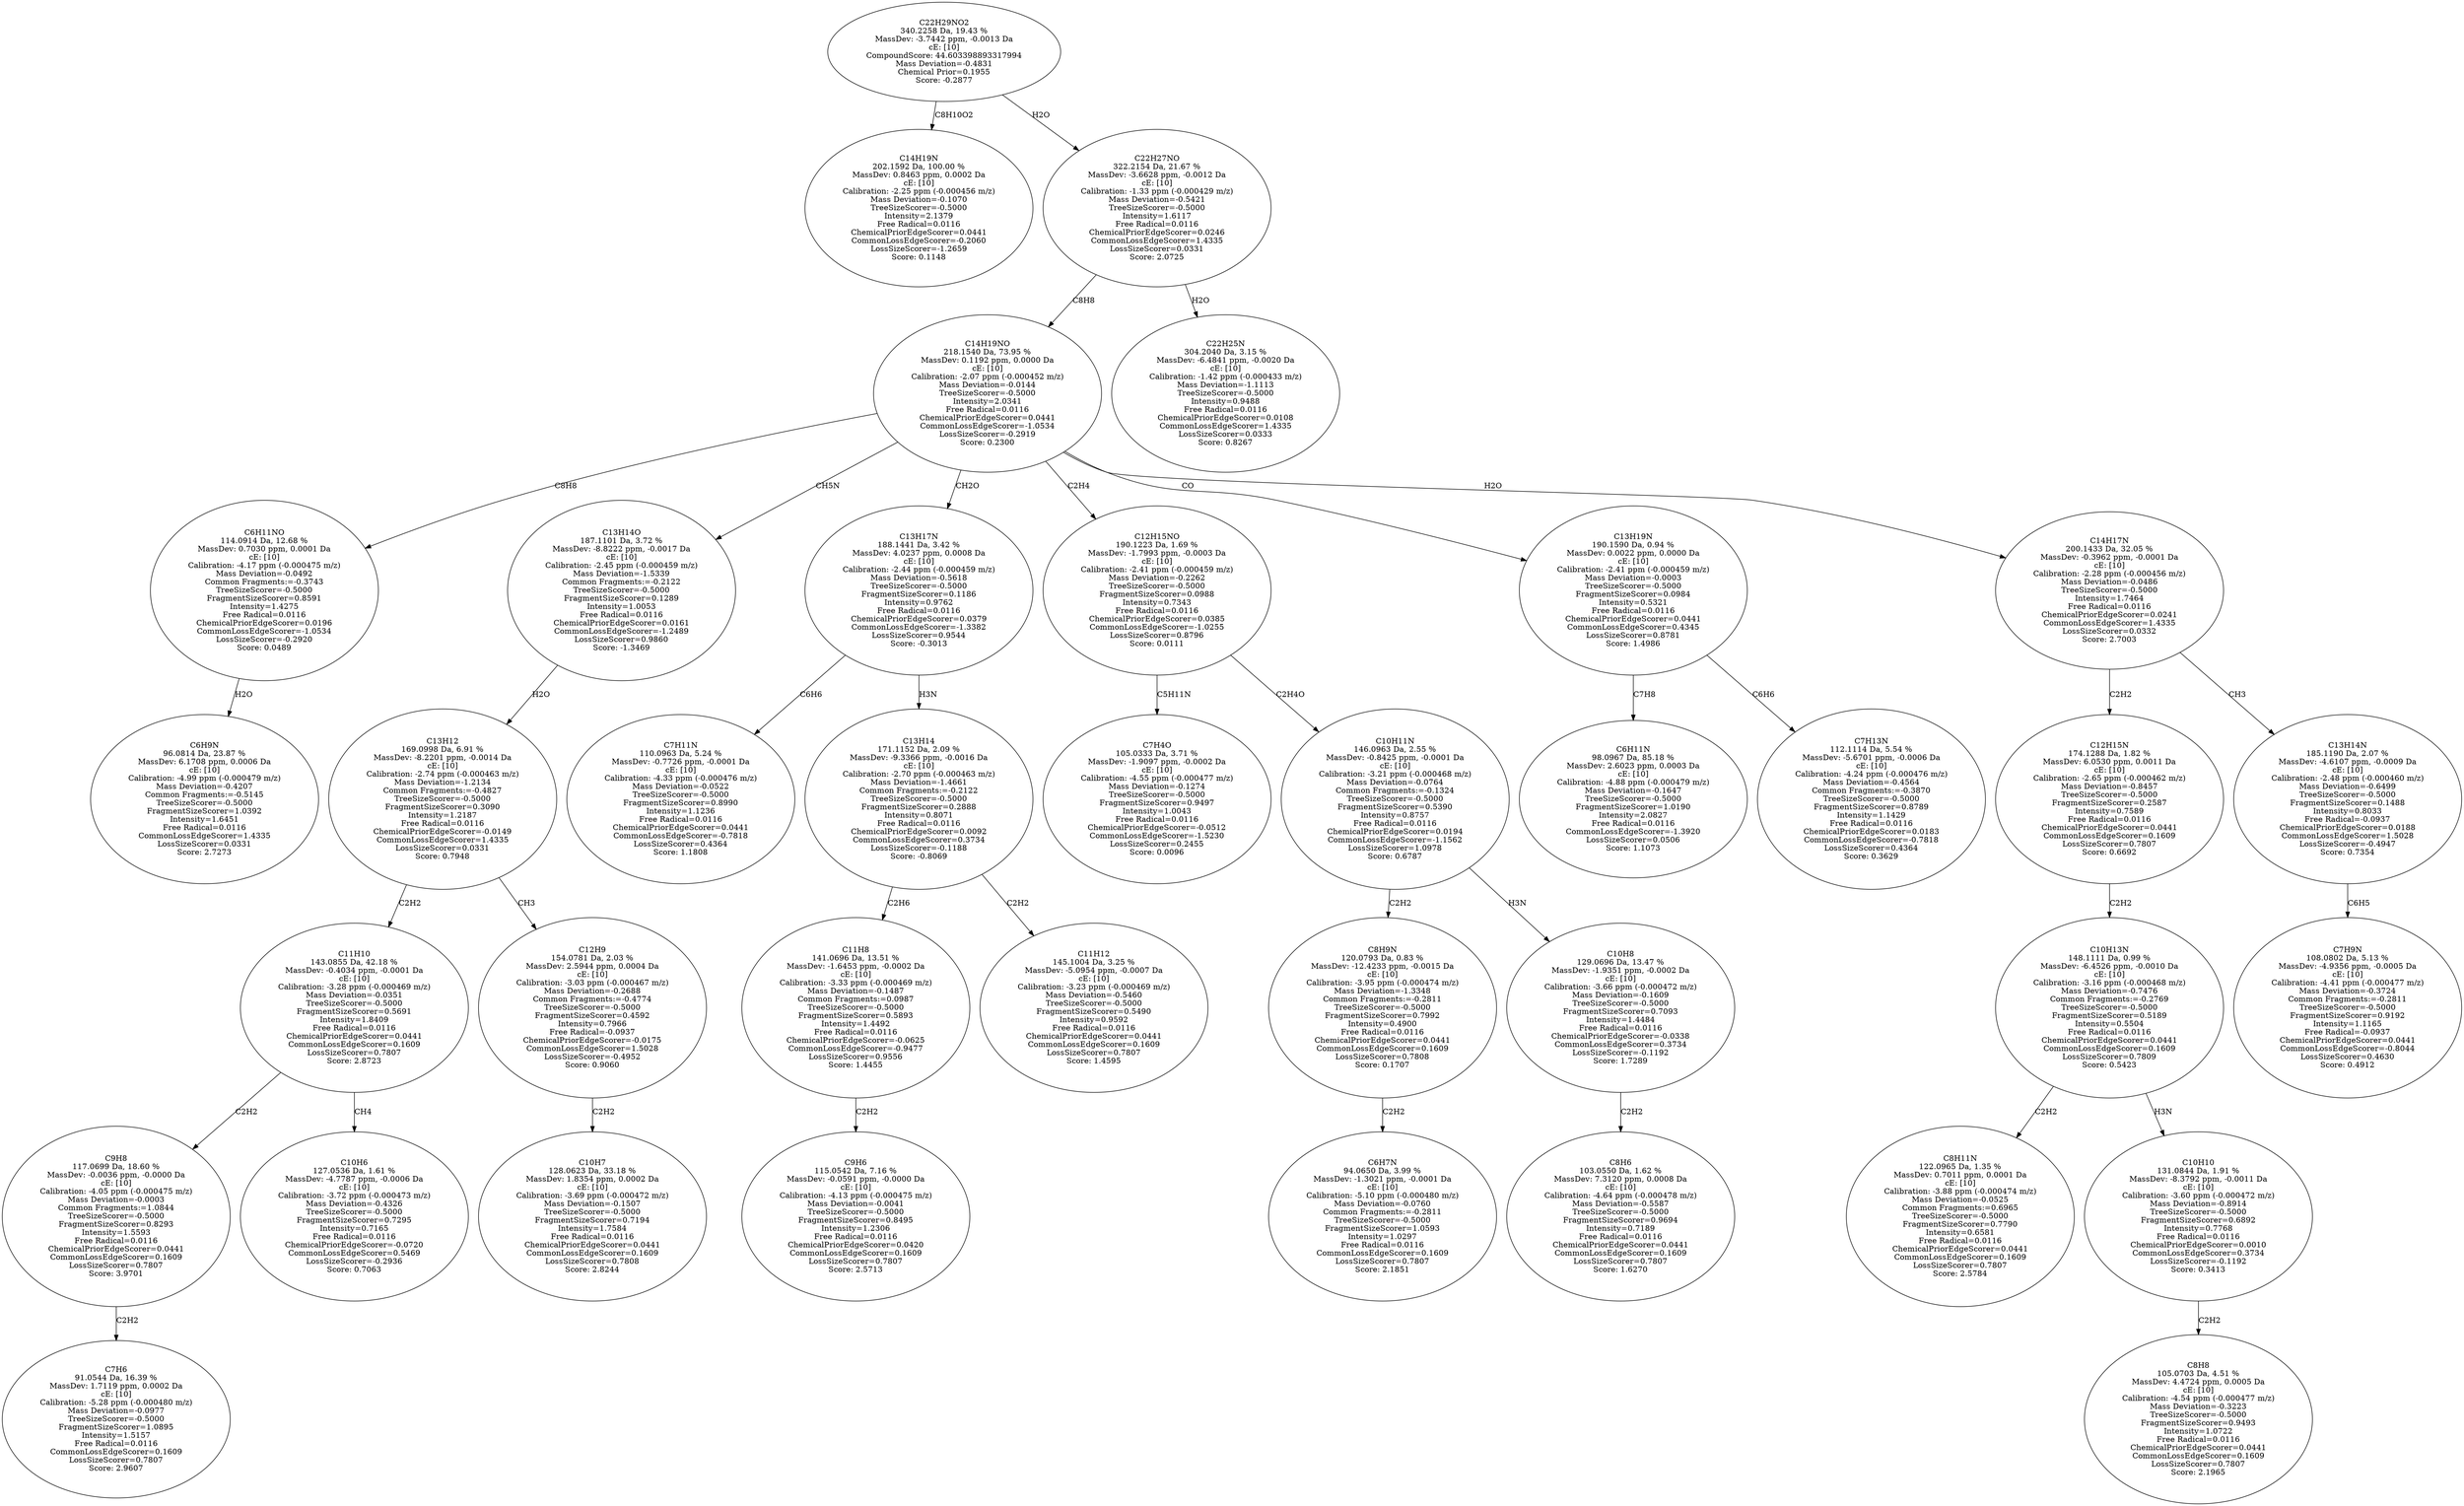 strict digraph {
v1 [label="C14H19N\n202.1592 Da, 100.00 %\nMassDev: 0.8463 ppm, 0.0002 Da\ncE: [10]\nCalibration: -2.25 ppm (-0.000456 m/z)\nMass Deviation=-0.1070\nTreeSizeScorer=-0.5000\nIntensity=2.1379\nFree Radical=0.0116\nChemicalPriorEdgeScorer=0.0441\nCommonLossEdgeScorer=-0.2060\nLossSizeScorer=-1.2659\nScore: 0.1148"];
v2 [label="C6H9N\n96.0814 Da, 23.87 %\nMassDev: 6.1708 ppm, 0.0006 Da\ncE: [10]\nCalibration: -4.99 ppm (-0.000479 m/z)\nMass Deviation=-0.4207\nCommon Fragments:=-0.5145\nTreeSizeScorer=-0.5000\nFragmentSizeScorer=1.0392\nIntensity=1.6451\nFree Radical=0.0116\nCommonLossEdgeScorer=1.4335\nLossSizeScorer=0.0331\nScore: 2.7273"];
v3 [label="C6H11NO\n114.0914 Da, 12.68 %\nMassDev: 0.7030 ppm, 0.0001 Da\ncE: [10]\nCalibration: -4.17 ppm (-0.000475 m/z)\nMass Deviation=-0.0492\nCommon Fragments:=-0.3743\nTreeSizeScorer=-0.5000\nFragmentSizeScorer=0.8591\nIntensity=1.4275\nFree Radical=0.0116\nChemicalPriorEdgeScorer=0.0196\nCommonLossEdgeScorer=-1.0534\nLossSizeScorer=-0.2920\nScore: 0.0489"];
v4 [label="C7H6\n91.0544 Da, 16.39 %\nMassDev: 1.7119 ppm, 0.0002 Da\ncE: [10]\nCalibration: -5.28 ppm (-0.000480 m/z)\nMass Deviation=-0.0977\nTreeSizeScorer=-0.5000\nFragmentSizeScorer=1.0895\nIntensity=1.5157\nFree Radical=0.0116\nCommonLossEdgeScorer=0.1609\nLossSizeScorer=0.7807\nScore: 2.9607"];
v5 [label="C9H8\n117.0699 Da, 18.60 %\nMassDev: -0.0036 ppm, -0.0000 Da\ncE: [10]\nCalibration: -4.05 ppm (-0.000475 m/z)\nMass Deviation=-0.0003\nCommon Fragments:=1.0844\nTreeSizeScorer=-0.5000\nFragmentSizeScorer=0.8293\nIntensity=1.5593\nFree Radical=0.0116\nChemicalPriorEdgeScorer=0.0441\nCommonLossEdgeScorer=0.1609\nLossSizeScorer=0.7807\nScore: 3.9701"];
v6 [label="C10H6\n127.0536 Da, 1.61 %\nMassDev: -4.7787 ppm, -0.0006 Da\ncE: [10]\nCalibration: -3.72 ppm (-0.000473 m/z)\nMass Deviation=-0.4326\nTreeSizeScorer=-0.5000\nFragmentSizeScorer=0.7295\nIntensity=0.7165\nFree Radical=0.0116\nChemicalPriorEdgeScorer=-0.0720\nCommonLossEdgeScorer=0.5469\nLossSizeScorer=-0.2936\nScore: 0.7063"];
v7 [label="C11H10\n143.0855 Da, 42.18 %\nMassDev: -0.4034 ppm, -0.0001 Da\ncE: [10]\nCalibration: -3.28 ppm (-0.000469 m/z)\nMass Deviation=-0.0351\nTreeSizeScorer=-0.5000\nFragmentSizeScorer=0.5691\nIntensity=1.8409\nFree Radical=0.0116\nChemicalPriorEdgeScorer=0.0441\nCommonLossEdgeScorer=0.1609\nLossSizeScorer=0.7807\nScore: 2.8723"];
v8 [label="C10H7\n128.0623 Da, 33.18 %\nMassDev: 1.8354 ppm, 0.0002 Da\ncE: [10]\nCalibration: -3.69 ppm (-0.000472 m/z)\nMass Deviation=-0.1507\nTreeSizeScorer=-0.5000\nFragmentSizeScorer=0.7194\nIntensity=1.7584\nFree Radical=0.0116\nChemicalPriorEdgeScorer=0.0441\nCommonLossEdgeScorer=0.1609\nLossSizeScorer=0.7808\nScore: 2.8244"];
v9 [label="C12H9\n154.0781 Da, 2.03 %\nMassDev: 2.5944 ppm, 0.0004 Da\ncE: [10]\nCalibration: -3.03 ppm (-0.000467 m/z)\nMass Deviation=-0.2688\nCommon Fragments:=-0.4774\nTreeSizeScorer=-0.5000\nFragmentSizeScorer=0.4592\nIntensity=0.7966\nFree Radical=-0.0937\nChemicalPriorEdgeScorer=-0.0175\nCommonLossEdgeScorer=1.5028\nLossSizeScorer=-0.4952\nScore: 0.9060"];
v10 [label="C13H12\n169.0998 Da, 6.91 %\nMassDev: -8.2201 ppm, -0.0014 Da\ncE: [10]\nCalibration: -2.74 ppm (-0.000463 m/z)\nMass Deviation=-1.2134\nCommon Fragments:=-0.4827\nTreeSizeScorer=-0.5000\nFragmentSizeScorer=0.3090\nIntensity=1.2187\nFree Radical=0.0116\nChemicalPriorEdgeScorer=-0.0149\nCommonLossEdgeScorer=1.4335\nLossSizeScorer=0.0331\nScore: 0.7948"];
v11 [label="C13H14O\n187.1101 Da, 3.72 %\nMassDev: -8.8222 ppm, -0.0017 Da\ncE: [10]\nCalibration: -2.45 ppm (-0.000459 m/z)\nMass Deviation=-1.5339\nCommon Fragments:=-0.2122\nTreeSizeScorer=-0.5000\nFragmentSizeScorer=0.1289\nIntensity=1.0053\nFree Radical=0.0116\nChemicalPriorEdgeScorer=0.0161\nCommonLossEdgeScorer=-1.2489\nLossSizeScorer=0.9860\nScore: -1.3469"];
v12 [label="C7H11N\n110.0963 Da, 5.24 %\nMassDev: -0.7726 ppm, -0.0001 Da\ncE: [10]\nCalibration: -4.33 ppm (-0.000476 m/z)\nMass Deviation=-0.0522\nTreeSizeScorer=-0.5000\nFragmentSizeScorer=0.8990\nIntensity=1.1236\nFree Radical=0.0116\nChemicalPriorEdgeScorer=0.0441\nCommonLossEdgeScorer=-0.7818\nLossSizeScorer=0.4364\nScore: 1.1808"];
v13 [label="C9H6\n115.0542 Da, 7.16 %\nMassDev: -0.0591 ppm, -0.0000 Da\ncE: [10]\nCalibration: -4.13 ppm (-0.000475 m/z)\nMass Deviation=-0.0041\nTreeSizeScorer=-0.5000\nFragmentSizeScorer=0.8495\nIntensity=1.2306\nFree Radical=0.0116\nChemicalPriorEdgeScorer=0.0420\nCommonLossEdgeScorer=0.1609\nLossSizeScorer=0.7807\nScore: 2.5713"];
v14 [label="C11H8\n141.0696 Da, 13.51 %\nMassDev: -1.6453 ppm, -0.0002 Da\ncE: [10]\nCalibration: -3.33 ppm (-0.000469 m/z)\nMass Deviation=-0.1487\nCommon Fragments:=0.0987\nTreeSizeScorer=-0.5000\nFragmentSizeScorer=0.5893\nIntensity=1.4492\nFree Radical=0.0116\nChemicalPriorEdgeScorer=-0.0625\nCommonLossEdgeScorer=-0.9477\nLossSizeScorer=0.9556\nScore: 1.4455"];
v15 [label="C11H12\n145.1004 Da, 3.25 %\nMassDev: -5.0954 ppm, -0.0007 Da\ncE: [10]\nCalibration: -3.23 ppm (-0.000469 m/z)\nMass Deviation=-0.5460\nTreeSizeScorer=-0.5000\nFragmentSizeScorer=0.5490\nIntensity=0.9592\nFree Radical=0.0116\nChemicalPriorEdgeScorer=0.0441\nCommonLossEdgeScorer=0.1609\nLossSizeScorer=0.7807\nScore: 1.4595"];
v16 [label="C13H14\n171.1152 Da, 2.09 %\nMassDev: -9.3366 ppm, -0.0016 Da\ncE: [10]\nCalibration: -2.70 ppm (-0.000463 m/z)\nMass Deviation=-1.4661\nCommon Fragments:=-0.2122\nTreeSizeScorer=-0.5000\nFragmentSizeScorer=0.2888\nIntensity=0.8071\nFree Radical=0.0116\nChemicalPriorEdgeScorer=0.0092\nCommonLossEdgeScorer=0.3734\nLossSizeScorer=-0.1188\nScore: -0.8069"];
v17 [label="C13H17N\n188.1441 Da, 3.42 %\nMassDev: 4.0237 ppm, 0.0008 Da\ncE: [10]\nCalibration: -2.44 ppm (-0.000459 m/z)\nMass Deviation=-0.5618\nTreeSizeScorer=-0.5000\nFragmentSizeScorer=0.1186\nIntensity=0.9762\nFree Radical=0.0116\nChemicalPriorEdgeScorer=0.0379\nCommonLossEdgeScorer=-1.3382\nLossSizeScorer=0.9544\nScore: -0.3013"];
v18 [label="C7H4O\n105.0333 Da, 3.71 %\nMassDev: -1.9097 ppm, -0.0002 Da\ncE: [10]\nCalibration: -4.55 ppm (-0.000477 m/z)\nMass Deviation=-0.1274\nTreeSizeScorer=-0.5000\nFragmentSizeScorer=0.9497\nIntensity=1.0043\nFree Radical=0.0116\nChemicalPriorEdgeScorer=-0.0512\nCommonLossEdgeScorer=-1.5230\nLossSizeScorer=0.2455\nScore: 0.0096"];
v19 [label="C6H7N\n94.0650 Da, 3.99 %\nMassDev: -1.3021 ppm, -0.0001 Da\ncE: [10]\nCalibration: -5.10 ppm (-0.000480 m/z)\nMass Deviation=-0.0760\nCommon Fragments:=-0.2811\nTreeSizeScorer=-0.5000\nFragmentSizeScorer=1.0593\nIntensity=1.0297\nFree Radical=0.0116\nCommonLossEdgeScorer=0.1609\nLossSizeScorer=0.7807\nScore: 2.1851"];
v20 [label="C8H9N\n120.0793 Da, 0.83 %\nMassDev: -12.4233 ppm, -0.0015 Da\ncE: [10]\nCalibration: -3.95 ppm (-0.000474 m/z)\nMass Deviation=-1.3348\nCommon Fragments:=-0.2811\nTreeSizeScorer=-0.5000\nFragmentSizeScorer=0.7992\nIntensity=0.4900\nFree Radical=0.0116\nChemicalPriorEdgeScorer=0.0441\nCommonLossEdgeScorer=0.1609\nLossSizeScorer=0.7808\nScore: 0.1707"];
v21 [label="C8H6\n103.0550 Da, 1.62 %\nMassDev: 7.3120 ppm, 0.0008 Da\ncE: [10]\nCalibration: -4.64 ppm (-0.000478 m/z)\nMass Deviation=-0.5587\nTreeSizeScorer=-0.5000\nFragmentSizeScorer=0.9694\nIntensity=0.7189\nFree Radical=0.0116\nChemicalPriorEdgeScorer=0.0441\nCommonLossEdgeScorer=0.1609\nLossSizeScorer=0.7807\nScore: 1.6270"];
v22 [label="C10H8\n129.0696 Da, 13.47 %\nMassDev: -1.9351 ppm, -0.0002 Da\ncE: [10]\nCalibration: -3.66 ppm (-0.000472 m/z)\nMass Deviation=-0.1609\nTreeSizeScorer=-0.5000\nFragmentSizeScorer=0.7093\nIntensity=1.4484\nFree Radical=0.0116\nChemicalPriorEdgeScorer=-0.0338\nCommonLossEdgeScorer=0.3734\nLossSizeScorer=-0.1192\nScore: 1.7289"];
v23 [label="C10H11N\n146.0963 Da, 2.55 %\nMassDev: -0.8425 ppm, -0.0001 Da\ncE: [10]\nCalibration: -3.21 ppm (-0.000468 m/z)\nMass Deviation=-0.0764\nCommon Fragments:=-0.1324\nTreeSizeScorer=-0.5000\nFragmentSizeScorer=0.5390\nIntensity=0.8757\nFree Radical=0.0116\nChemicalPriorEdgeScorer=0.0194\nCommonLossEdgeScorer=-1.1562\nLossSizeScorer=1.0978\nScore: 0.6787"];
v24 [label="C12H15NO\n190.1223 Da, 1.69 %\nMassDev: -1.7993 ppm, -0.0003 Da\ncE: [10]\nCalibration: -2.41 ppm (-0.000459 m/z)\nMass Deviation=-0.2262\nTreeSizeScorer=-0.5000\nFragmentSizeScorer=0.0988\nIntensity=0.7343\nFree Radical=0.0116\nChemicalPriorEdgeScorer=0.0385\nCommonLossEdgeScorer=-1.0255\nLossSizeScorer=0.8796\nScore: 0.0111"];
v25 [label="C6H11N\n98.0967 Da, 85.18 %\nMassDev: 2.6023 ppm, 0.0003 Da\ncE: [10]\nCalibration: -4.88 ppm (-0.000479 m/z)\nMass Deviation=-0.1647\nTreeSizeScorer=-0.5000\nFragmentSizeScorer=1.0190\nIntensity=2.0827\nFree Radical=0.0116\nCommonLossEdgeScorer=-1.3920\nLossSizeScorer=0.0506\nScore: 1.1073"];
v26 [label="C7H13N\n112.1114 Da, 5.54 %\nMassDev: -5.6701 ppm, -0.0006 Da\ncE: [10]\nCalibration: -4.24 ppm (-0.000476 m/z)\nMass Deviation=-0.4564\nCommon Fragments:=-0.3870\nTreeSizeScorer=-0.5000\nFragmentSizeScorer=0.8789\nIntensity=1.1429\nFree Radical=0.0116\nChemicalPriorEdgeScorer=0.0183\nCommonLossEdgeScorer=-0.7818\nLossSizeScorer=0.4364\nScore: 0.3629"];
v27 [label="C13H19N\n190.1590 Da, 0.94 %\nMassDev: 0.0022 ppm, 0.0000 Da\ncE: [10]\nCalibration: -2.41 ppm (-0.000459 m/z)\nMass Deviation=-0.0003\nTreeSizeScorer=-0.5000\nFragmentSizeScorer=0.0984\nIntensity=0.5321\nFree Radical=0.0116\nChemicalPriorEdgeScorer=0.0441\nCommonLossEdgeScorer=0.4345\nLossSizeScorer=0.8781\nScore: 1.4986"];
v28 [label="C8H11N\n122.0965 Da, 1.35 %\nMassDev: 0.7011 ppm, 0.0001 Da\ncE: [10]\nCalibration: -3.88 ppm (-0.000474 m/z)\nMass Deviation=-0.0525\nCommon Fragments:=0.6965\nTreeSizeScorer=-0.5000\nFragmentSizeScorer=0.7790\nIntensity=0.6581\nFree Radical=0.0116\nChemicalPriorEdgeScorer=0.0441\nCommonLossEdgeScorer=0.1609\nLossSizeScorer=0.7807\nScore: 2.5784"];
v29 [label="C8H8\n105.0703 Da, 4.51 %\nMassDev: 4.4724 ppm, 0.0005 Da\ncE: [10]\nCalibration: -4.54 ppm (-0.000477 m/z)\nMass Deviation=-0.3223\nTreeSizeScorer=-0.5000\nFragmentSizeScorer=0.9493\nIntensity=1.0722\nFree Radical=0.0116\nChemicalPriorEdgeScorer=0.0441\nCommonLossEdgeScorer=0.1609\nLossSizeScorer=0.7807\nScore: 2.1965"];
v30 [label="C10H10\n131.0844 Da, 1.91 %\nMassDev: -8.3792 ppm, -0.0011 Da\ncE: [10]\nCalibration: -3.60 ppm (-0.000472 m/z)\nMass Deviation=-0.8914\nTreeSizeScorer=-0.5000\nFragmentSizeScorer=0.6892\nIntensity=0.7768\nFree Radical=0.0116\nChemicalPriorEdgeScorer=0.0010\nCommonLossEdgeScorer=0.3734\nLossSizeScorer=-0.1192\nScore: 0.3413"];
v31 [label="C10H13N\n148.1111 Da, 0.99 %\nMassDev: -6.4526 ppm, -0.0010 Da\ncE: [10]\nCalibration: -3.16 ppm (-0.000468 m/z)\nMass Deviation=-0.7476\nCommon Fragments:=-0.2769\nTreeSizeScorer=-0.5000\nFragmentSizeScorer=0.5189\nIntensity=0.5504\nFree Radical=0.0116\nChemicalPriorEdgeScorer=0.0441\nCommonLossEdgeScorer=0.1609\nLossSizeScorer=0.7809\nScore: 0.5423"];
v32 [label="C12H15N\n174.1288 Da, 1.82 %\nMassDev: 6.0530 ppm, 0.0011 Da\ncE: [10]\nCalibration: -2.65 ppm (-0.000462 m/z)\nMass Deviation=-0.8457\nTreeSizeScorer=-0.5000\nFragmentSizeScorer=0.2587\nIntensity=0.7589\nFree Radical=0.0116\nChemicalPriorEdgeScorer=0.0441\nCommonLossEdgeScorer=0.1609\nLossSizeScorer=0.7807\nScore: 0.6692"];
v33 [label="C7H9N\n108.0802 Da, 5.13 %\nMassDev: -4.9356 ppm, -0.0005 Da\ncE: [10]\nCalibration: -4.41 ppm (-0.000477 m/z)\nMass Deviation=-0.3724\nCommon Fragments:=-0.2811\nTreeSizeScorer=-0.5000\nFragmentSizeScorer=0.9192\nIntensity=1.1165\nFree Radical=-0.0937\nChemicalPriorEdgeScorer=0.0441\nCommonLossEdgeScorer=-0.8044\nLossSizeScorer=0.4630\nScore: 0.4912"];
v34 [label="C13H14N\n185.1190 Da, 2.07 %\nMassDev: -4.6107 ppm, -0.0009 Da\ncE: [10]\nCalibration: -2.48 ppm (-0.000460 m/z)\nMass Deviation=-0.6499\nTreeSizeScorer=-0.5000\nFragmentSizeScorer=0.1488\nIntensity=0.8033\nFree Radical=-0.0937\nChemicalPriorEdgeScorer=0.0188\nCommonLossEdgeScorer=1.5028\nLossSizeScorer=-0.4947\nScore: 0.7354"];
v35 [label="C14H17N\n200.1433 Da, 32.05 %\nMassDev: -0.3962 ppm, -0.0001 Da\ncE: [10]\nCalibration: -2.28 ppm (-0.000456 m/z)\nMass Deviation=-0.0486\nTreeSizeScorer=-0.5000\nIntensity=1.7464\nFree Radical=0.0116\nChemicalPriorEdgeScorer=0.0241\nCommonLossEdgeScorer=1.4335\nLossSizeScorer=0.0332\nScore: 2.7003"];
v36 [label="C14H19NO\n218.1540 Da, 73.95 %\nMassDev: 0.1192 ppm, 0.0000 Da\ncE: [10]\nCalibration: -2.07 ppm (-0.000452 m/z)\nMass Deviation=-0.0144\nTreeSizeScorer=-0.5000\nIntensity=2.0341\nFree Radical=0.0116\nChemicalPriorEdgeScorer=0.0441\nCommonLossEdgeScorer=-1.0534\nLossSizeScorer=-0.2919\nScore: 0.2300"];
v37 [label="C22H25N\n304.2040 Da, 3.15 %\nMassDev: -6.4841 ppm, -0.0020 Da\ncE: [10]\nCalibration: -1.42 ppm (-0.000433 m/z)\nMass Deviation=-1.1113\nTreeSizeScorer=-0.5000\nIntensity=0.9488\nFree Radical=0.0116\nChemicalPriorEdgeScorer=0.0108\nCommonLossEdgeScorer=1.4335\nLossSizeScorer=0.0333\nScore: 0.8267"];
v38 [label="C22H27NO\n322.2154 Da, 21.67 %\nMassDev: -3.6628 ppm, -0.0012 Da\ncE: [10]\nCalibration: -1.33 ppm (-0.000429 m/z)\nMass Deviation=-0.5421\nTreeSizeScorer=-0.5000\nIntensity=1.6117\nFree Radical=0.0116\nChemicalPriorEdgeScorer=0.0246\nCommonLossEdgeScorer=1.4335\nLossSizeScorer=0.0331\nScore: 2.0725"];
v39 [label="C22H29NO2\n340.2258 Da, 19.43 %\nMassDev: -3.7442 ppm, -0.0013 Da\ncE: [10]\nCompoundScore: 44.603398893317994\nMass Deviation=-0.4831\nChemical Prior=0.1955\nScore: -0.2877"];
v39 -> v1 [label="C8H10O2"];
v3 -> v2 [label="H2O"];
v36 -> v3 [label="C8H8"];
v5 -> v4 [label="C2H2"];
v7 -> v5 [label="C2H2"];
v7 -> v6 [label="CH4"];
v10 -> v7 [label="C2H2"];
v9 -> v8 [label="C2H2"];
v10 -> v9 [label="CH3"];
v11 -> v10 [label="H2O"];
v36 -> v11 [label="CH5N"];
v17 -> v12 [label="C6H6"];
v14 -> v13 [label="C2H2"];
v16 -> v14 [label="C2H6"];
v16 -> v15 [label="C2H2"];
v17 -> v16 [label="H3N"];
v36 -> v17 [label="CH2O"];
v24 -> v18 [label="C5H11N"];
v20 -> v19 [label="C2H2"];
v23 -> v20 [label="C2H2"];
v22 -> v21 [label="C2H2"];
v23 -> v22 [label="H3N"];
v24 -> v23 [label="C2H4O"];
v36 -> v24 [label="C2H4"];
v27 -> v25 [label="C7H8"];
v27 -> v26 [label="C6H6"];
v36 -> v27 [label="CO"];
v31 -> v28 [label="C2H2"];
v30 -> v29 [label="C2H2"];
v31 -> v30 [label="H3N"];
v32 -> v31 [label="C2H2"];
v35 -> v32 [label="C2H2"];
v34 -> v33 [label="C6H5"];
v35 -> v34 [label="CH3"];
v36 -> v35 [label="H2O"];
v38 -> v36 [label="C8H8"];
v38 -> v37 [label="H2O"];
v39 -> v38 [label="H2O"];
}